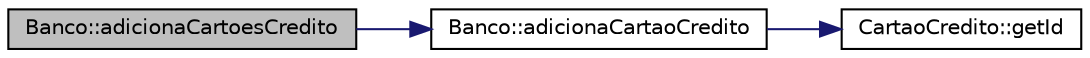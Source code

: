 digraph "Banco::adicionaCartoesCredito"
{
  edge [fontname="Helvetica",fontsize="10",labelfontname="Helvetica",labelfontsize="10"];
  node [fontname="Helvetica",fontsize="10",shape=record];
  rankdir="LR";
  Node7 [label="Banco::adicionaCartoesCredito",height=0.2,width=0.4,color="black", fillcolor="grey75", style="filled", fontcolor="black"];
  Node7 -> Node8 [color="midnightblue",fontsize="10",style="solid",fontname="Helvetica"];
  Node8 [label="Banco::adicionaCartaoCredito",height=0.2,width=0.4,color="black", fillcolor="white", style="filled",URL="$class_banco.html#a2ac1bb3c6a742743bcbb6dd0a312d74d",tooltip="Adiciona um cartao de credito ao banco. "];
  Node8 -> Node9 [color="midnightblue",fontsize="10",style="solid",fontname="Helvetica"];
  Node9 [label="CartaoCredito::getId",height=0.2,width=0.4,color="black", fillcolor="white", style="filled",URL="$class_cartao_credito.html#ab59d60e4d155e7f29aef888ea3139ee5",tooltip="Devolve o id(string) do cartao de credito atual. "];
}
